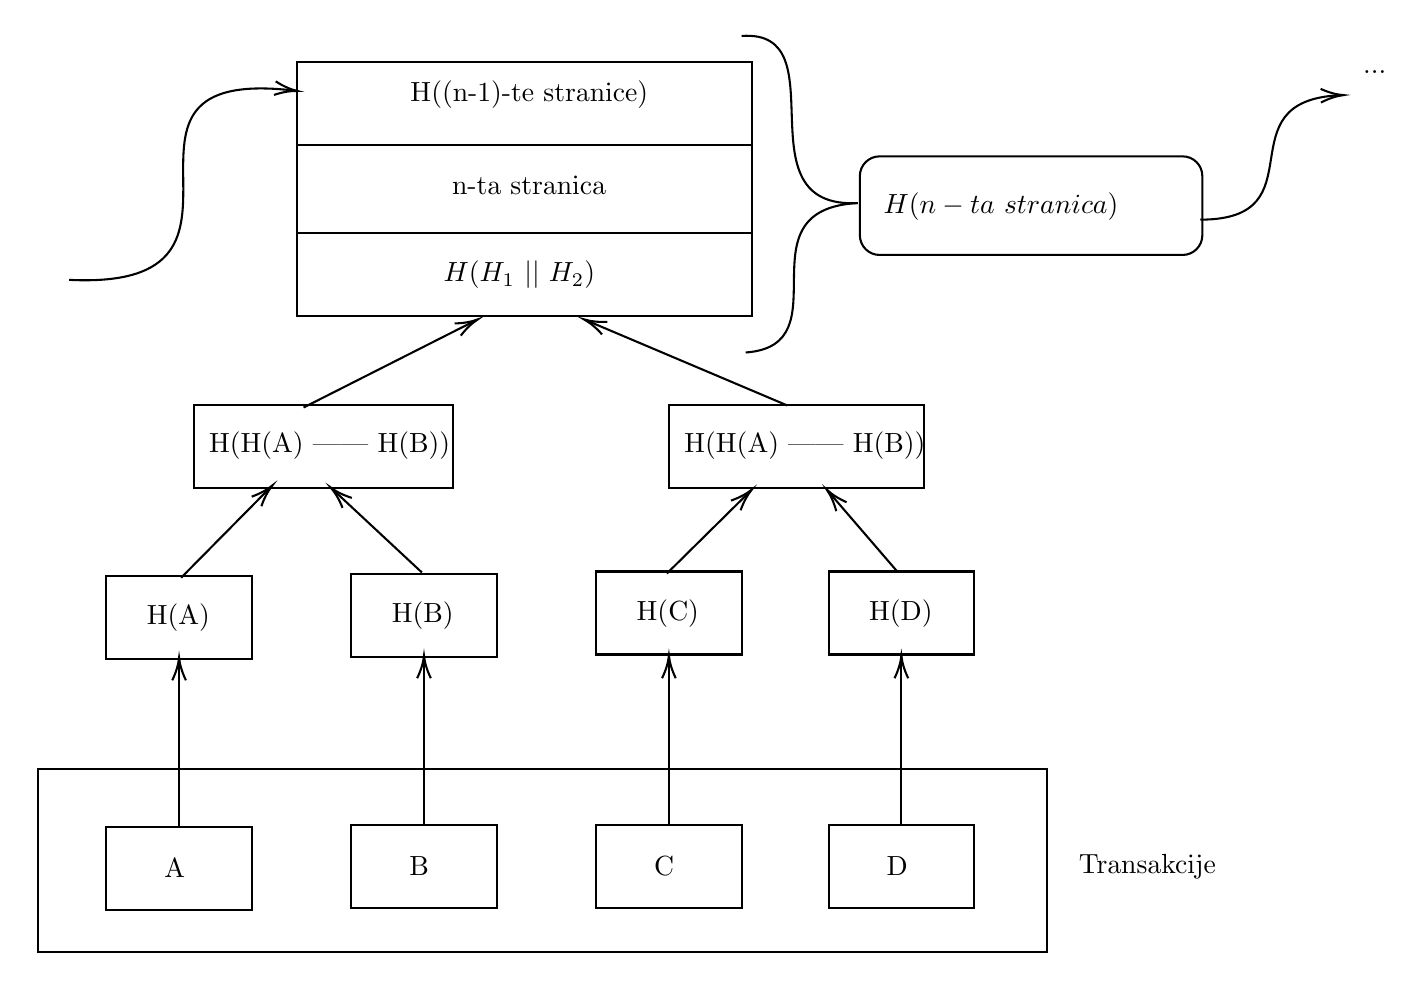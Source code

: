 

\tikzset{every picture/.style={line width=0.75pt}} %set default line width to 0.75pt        

\begin{tikzpicture}[x=0.75pt,y=0.75pt,yscale=-1,xscale=1]
%uncomment if require: \path (0,497); %set diagram left start at 0, and has height of 497

%Shape: Rectangle [id:dp4321179914766464] 
\draw   (6,386) -- (492,386) -- (492,474.5) -- (6,474.5) -- cycle ;
%Shape: Rectangle [id:dp8872489473788213] 
\draw   (157,413) -- (227,413) -- (227,453) -- (157,453) -- cycle ;
%Straight Lines [id:da6623694321503638] 
\draw    (192,413) -- (192,333.5) ;
\draw [shift={(192,331.5)}, rotate = 450] [color={rgb, 255:red, 0; green, 0; blue, 0 }  ][line width=0.75]    (10.93,-3.29) .. controls (6.95,-1.4) and (3.31,-0.3) .. (0,0) .. controls (3.31,0.3) and (6.95,1.4) .. (10.93,3.29)   ;
%Shape: Rectangle [id:dp19081926795582194] 
\draw   (39,414) -- (109,414) -- (109,454) -- (39,454) -- cycle ;
%Straight Lines [id:da07351744030248808] 
\draw    (74,414) -- (74,334.5) ;
\draw [shift={(74,332.5)}, rotate = 450] [color={rgb, 255:red, 0; green, 0; blue, 0 }  ][line width=0.75]    (10.93,-3.29) .. controls (6.95,-1.4) and (3.31,-0.3) .. (0,0) .. controls (3.31,0.3) and (6.95,1.4) .. (10.93,3.29)   ;
%Shape: Rectangle [id:dp6447732440433431] 
\draw   (275,413) -- (345,413) -- (345,453) -- (275,453) -- cycle ;
%Straight Lines [id:da08996489921985373] 
\draw    (310,413) -- (310,333.5) ;
\draw [shift={(310,331.5)}, rotate = 450] [color={rgb, 255:red, 0; green, 0; blue, 0 }  ][line width=0.75]    (10.93,-3.29) .. controls (6.95,-1.4) and (3.31,-0.3) .. (0,0) .. controls (3.31,0.3) and (6.95,1.4) .. (10.93,3.29)   ;
%Shape: Rectangle [id:dp35045307677532056] 
\draw   (39,293) -- (109,293) -- (109,333) -- (39,333) -- cycle ;
%Shape: Rectangle [id:dp10554006421694595] 
\draw   (157,292) -- (227,292) -- (227,332) -- (157,332) -- cycle ;
%Shape: Rectangle [id:dp5131724308650354] 
\draw   (275,291) -- (345,291) -- (345,331) -- (275,331) -- cycle ;
%Shape: Rectangle [id:dp6283638134506683] 
\draw   (387,413) -- (457,413) -- (457,453) -- (387,453) -- cycle ;
%Straight Lines [id:da030731226630209663] 
\draw    (422,413) -- (422,333.5) ;
\draw [shift={(422,331.5)}, rotate = 450] [color={rgb, 255:red, 0; green, 0; blue, 0 }  ][line width=0.75]    (10.93,-3.29) .. controls (6.95,-1.4) and (3.31,-0.3) .. (0,0) .. controls (3.31,0.3) and (6.95,1.4) .. (10.93,3.29)   ;
%Shape: Rectangle [id:dp9520395935308572] 
\draw   (387,291) -- (457,291) -- (457,331) -- (387,331) -- cycle ;
%Shape: Rectangle [id:dp8077340163423831] 
\draw   (81,211) -- (206,211) -- (206,251) -- (81,251) -- cycle ;
%Straight Lines [id:da4393123411447112] 
\draw    (75,294) -- (117.59,250.92) ;
\draw [shift={(119,249.5)}, rotate = 494.68] [color={rgb, 255:red, 0; green, 0; blue, 0 }  ][line width=0.75]    (10.93,-3.29) .. controls (6.95,-1.4) and (3.31,-0.3) .. (0,0) .. controls (3.31,0.3) and (6.95,1.4) .. (10.93,3.29)   ;
%Straight Lines [id:da6905852604893123] 
\draw    (191,291.5) -- (148.46,251.86) ;
\draw [shift={(147,250.5)}, rotate = 402.98] [color={rgb, 255:red, 0; green, 0; blue, 0 }  ][line width=0.75]    (10.93,-3.29) .. controls (6.95,-1.4) and (3.31,-0.3) .. (0,0) .. controls (3.31,0.3) and (6.95,1.4) .. (10.93,3.29)   ;
%Shape: Rectangle [id:dp9330661027381227] 
\draw   (310,211) -- (433,211) -- (433,251) -- (310,251) -- cycle ;
%Straight Lines [id:da647758351674839] 
\draw    (309,292) -- (348.58,252.91) ;
\draw [shift={(350,251.5)}, rotate = 495.35] [color={rgb, 255:red, 0; green, 0; blue, 0 }  ][line width=0.75]    (10.93,-3.29) .. controls (6.95,-1.4) and (3.31,-0.3) .. (0,0) .. controls (3.31,0.3) and (6.95,1.4) .. (10.93,3.29)   ;
%Straight Lines [id:da48415803839754723] 
\draw    (420,291) -- (387.3,253.02) ;
\draw [shift={(386,251.5)}, rotate = 409.28] [color={rgb, 255:red, 0; green, 0; blue, 0 }  ][line width=0.75]    (10.93,-3.29) .. controls (6.95,-1.4) and (3.31,-0.3) .. (0,0) .. controls (3.31,0.3) and (6.95,1.4) .. (10.93,3.29)   ;
%Shape: Rectangle [id:dp16929651221601583] 
\draw   (131,128) -- (350,128) -- (350,168) -- (131,168) -- cycle ;
%Straight Lines [id:da6737546570402214] 
\draw    (134,212) -- (216.22,170.4) ;
\draw [shift={(218,169.5)}, rotate = 513.16] [color={rgb, 255:red, 0; green, 0; blue, 0 }  ][line width=0.75]    (10.93,-3.29) .. controls (6.95,-1.4) and (3.31,-0.3) .. (0,0) .. controls (3.31,0.3) and (6.95,1.4) .. (10.93,3.29)   ;
%Straight Lines [id:da5027553081138414] 
\draw    (367,211) -- (270.84,170.28) ;
\draw [shift={(269,169.5)}, rotate = 382.95] [color={rgb, 255:red, 0; green, 0; blue, 0 }  ][line width=0.75]    (10.93,-3.29) .. controls (6.95,-1.4) and (3.31,-0.3) .. (0,0) .. controls (3.31,0.3) and (6.95,1.4) .. (10.93,3.29)   ;
%Shape: Rectangle [id:dp5600508754383059] 
\draw   (131,45.5) -- (350,45.5) -- (350,168) -- (131,168) -- cycle ;
%Shape: Rectangle [id:dp41245370653393054] 
\draw   (131,45.5) -- (350,45.5) -- (350,85.5) -- (131,85.5) -- cycle ;
%Curve Lines [id:da0041357615969599415] 
\draw    (21,150.5) .. controls (131.45,155.97) and (21.11,46.6) .. (129.35,59.3) ;
\draw [shift={(131,59.5)}, rotate = 187.19] [color={rgb, 255:red, 0; green, 0; blue, 0 }  ][line width=0.75]    (10.93,-3.29) .. controls (6.95,-1.4) and (3.31,-0.3) .. (0,0) .. controls (3.31,0.3) and (6.95,1.4) .. (10.93,3.29)   ;
%Curve Lines [id:da26642107281708394] 
\draw    (566,121.5) .. controls (624.41,121.5) and (575.99,64.16) .. (633.23,61.56) ;
\draw [shift={(635,61.5)}, rotate = 538.57] [color={rgb, 255:red, 0; green, 0; blue, 0 }  ][line width=0.75]    (10.93,-3.29) .. controls (6.95,-1.4) and (3.31,-0.3) .. (0,0) .. controls (3.31,0.3) and (6.95,1.4) .. (10.93,3.29)   ;
%Rounded Rect [id:dp045619355532657946] 
\draw   (402,100.5) .. controls (402,95.25) and (406.25,91) .. (411.5,91) -- (557.5,91) .. controls (562.75,91) and (567,95.25) .. (567,100.5) -- (567,129) .. controls (567,134.25) and (562.75,138.5) .. (557.5,138.5) -- (411.5,138.5) .. controls (406.25,138.5) and (402,134.25) .. (402,129) -- cycle ;
%Curve Lines [id:da13309486554182137] 
\draw    (345,33) .. controls (393,29.5) and (343,116.5) .. (401,113.5) ;
%Curve Lines [id:da10324455292651535] 
\draw    (347,185.5) .. controls (395,182) and (343,116.5) .. (401,113.5) ;

% Text Node
\draw (192,433) node   [align=left] {\begin{minipage}[lt]{10.65pt}\setlength\topsep{0pt}
B
\end{minipage}};
% Text Node
\draw (74,434) node   [align=left] {\begin{minipage}[lt]{10.65pt}\setlength\topsep{0pt}
A
\end{minipage}};
% Text Node
\draw (310,433) node   [align=left] {\begin{minipage}[lt]{10.65pt}\setlength\topsep{0pt}
C
\end{minipage}};
% Text Node
\draw (57,305) node [anchor=north west][inner sep=0.75pt]   [align=left] {H(A)};
% Text Node
\draw (175,304) node [anchor=north west][inner sep=0.75pt]   [align=left] {H(B)};
% Text Node
\draw (293,303) node [anchor=north west][inner sep=0.75pt]   [align=left] {H(C)};
% Text Node
\draw (422,433) node   [align=left] {\begin{minipage}[lt]{10.65pt}\setlength\topsep{0pt}
D
\end{minipage}};
% Text Node
\draw (405,303) node [anchor=north west][inner sep=0.75pt]   [align=left] {H(D)};
% Text Node
\draw (87,222) node [anchor=north west][inner sep=0.75pt]   [align=left] {H(H(A) || H(B))};
% Text Node
\draw (316,222) node [anchor=north west][inner sep=0.75pt]   [align=left] {H(H(A) || H(B))};
% Text Node
\draw (200,140) node [anchor=north west][inner sep=0.75pt]    {$H( H_{1} \ ||\ H_{2})$};
% Text Node
\draw (204,99) node [anchor=north west][inner sep=0.75pt]   [align=left] {n-ta stranica};
% Text Node
\draw (184,53) node [anchor=north west][inner sep=0.75pt]   [align=left] {H((n-1)-te stranice)};
% Text Node
\draw (412,107) node [anchor=north west][inner sep=0.75pt]    {$H( n-ta\ stranica)$};
% Text Node
\draw (643,48) node [anchor=north west][inner sep=0.75pt]   [align=left] {...};
% Text Node
\draw (506,426) node [anchor=north west][inner sep=0.75pt]   [align=left] {Transakcije};


\end{tikzpicture}